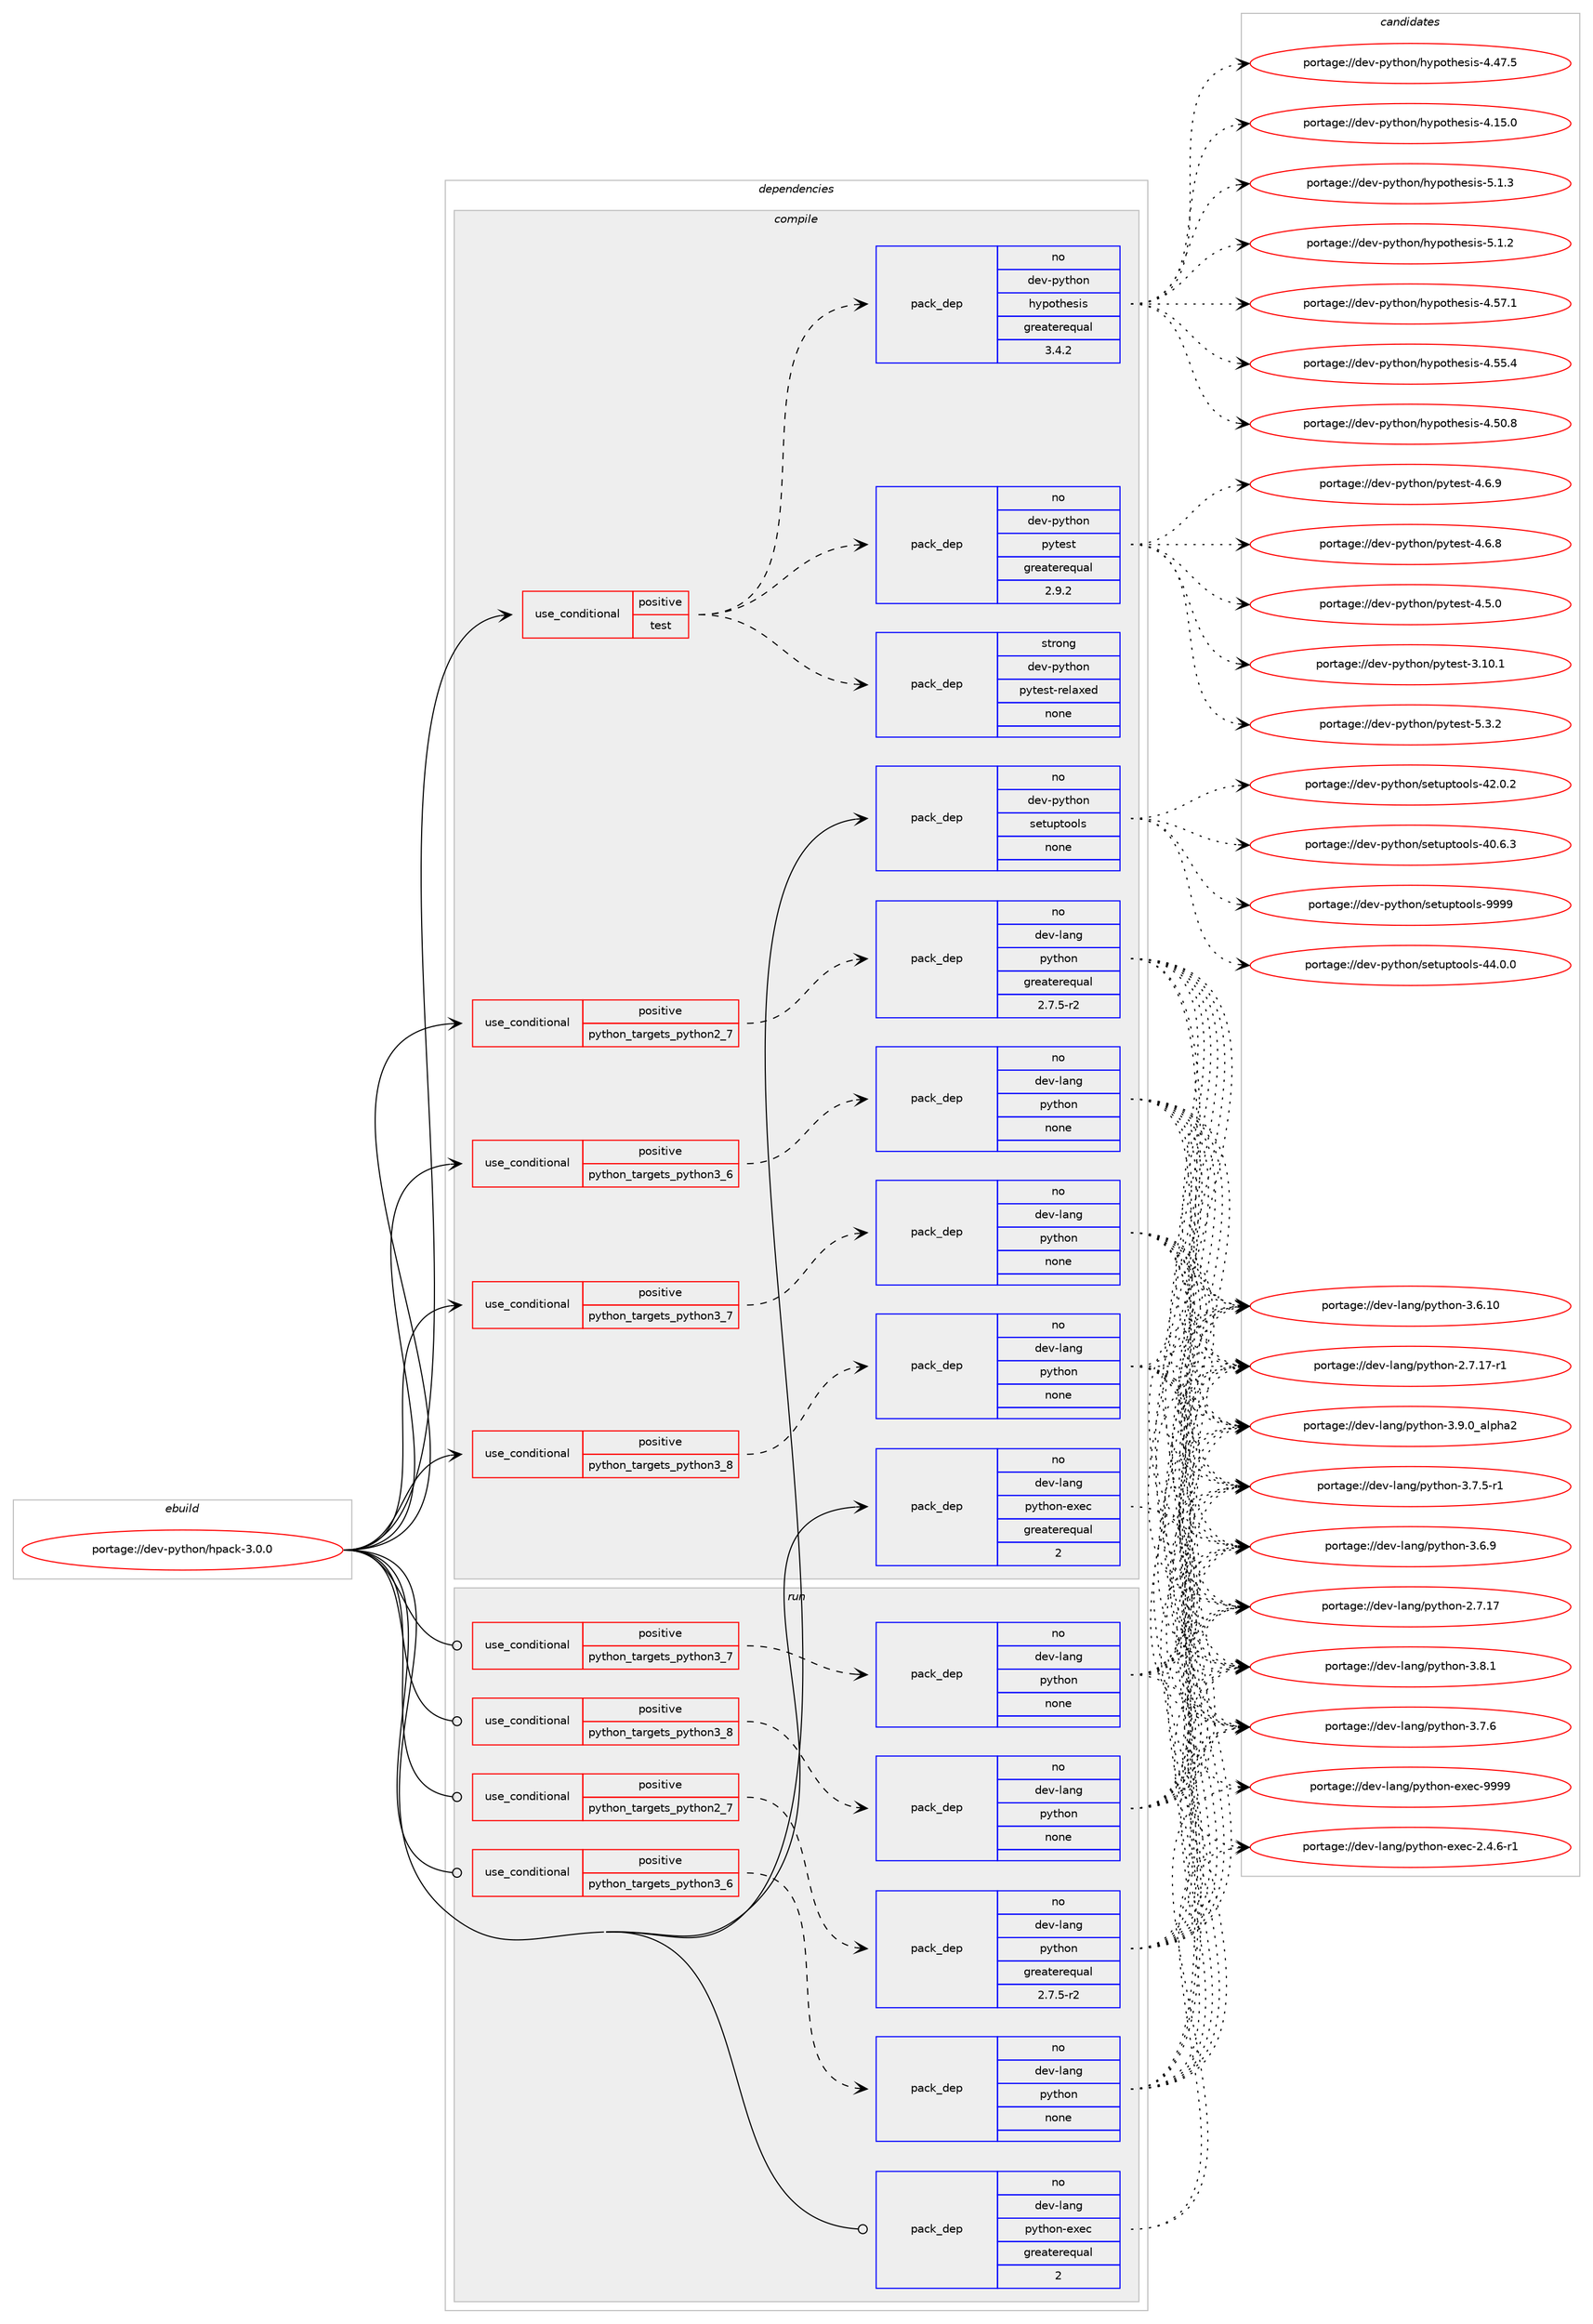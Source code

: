 digraph prolog {

# *************
# Graph options
# *************

newrank=true;
concentrate=true;
compound=true;
graph [rankdir=LR,fontname=Helvetica,fontsize=10,ranksep=1.5];#, ranksep=2.5, nodesep=0.2];
edge  [arrowhead=vee];
node  [fontname=Helvetica,fontsize=10];

# **********
# The ebuild
# **********

subgraph cluster_leftcol {
color=gray;
label=<<i>ebuild</i>>;
id [label="portage://dev-python/hpack-3.0.0", color=red, width=4, href="../dev-python/hpack-3.0.0.svg"];
}

# ****************
# The dependencies
# ****************

subgraph cluster_midcol {
color=gray;
label=<<i>dependencies</i>>;
subgraph cluster_compile {
fillcolor="#eeeeee";
style=filled;
label=<<i>compile</i>>;
subgraph cond114905 {
dependency456910 [label=<<TABLE BORDER="0" CELLBORDER="1" CELLSPACING="0" CELLPADDING="4"><TR><TD ROWSPAN="3" CELLPADDING="10">use_conditional</TD></TR><TR><TD>positive</TD></TR><TR><TD>python_targets_python2_7</TD></TR></TABLE>>, shape=none, color=red];
subgraph pack337022 {
dependency456911 [label=<<TABLE BORDER="0" CELLBORDER="1" CELLSPACING="0" CELLPADDING="4" WIDTH="220"><TR><TD ROWSPAN="6" CELLPADDING="30">pack_dep</TD></TR><TR><TD WIDTH="110">no</TD></TR><TR><TD>dev-lang</TD></TR><TR><TD>python</TD></TR><TR><TD>greaterequal</TD></TR><TR><TD>2.7.5-r2</TD></TR></TABLE>>, shape=none, color=blue];
}
dependency456910:e -> dependency456911:w [weight=20,style="dashed",arrowhead="vee"];
}
id:e -> dependency456910:w [weight=20,style="solid",arrowhead="vee"];
subgraph cond114906 {
dependency456912 [label=<<TABLE BORDER="0" CELLBORDER="1" CELLSPACING="0" CELLPADDING="4"><TR><TD ROWSPAN="3" CELLPADDING="10">use_conditional</TD></TR><TR><TD>positive</TD></TR><TR><TD>python_targets_python3_6</TD></TR></TABLE>>, shape=none, color=red];
subgraph pack337023 {
dependency456913 [label=<<TABLE BORDER="0" CELLBORDER="1" CELLSPACING="0" CELLPADDING="4" WIDTH="220"><TR><TD ROWSPAN="6" CELLPADDING="30">pack_dep</TD></TR><TR><TD WIDTH="110">no</TD></TR><TR><TD>dev-lang</TD></TR><TR><TD>python</TD></TR><TR><TD>none</TD></TR><TR><TD></TD></TR></TABLE>>, shape=none, color=blue];
}
dependency456912:e -> dependency456913:w [weight=20,style="dashed",arrowhead="vee"];
}
id:e -> dependency456912:w [weight=20,style="solid",arrowhead="vee"];
subgraph cond114907 {
dependency456914 [label=<<TABLE BORDER="0" CELLBORDER="1" CELLSPACING="0" CELLPADDING="4"><TR><TD ROWSPAN="3" CELLPADDING="10">use_conditional</TD></TR><TR><TD>positive</TD></TR><TR><TD>python_targets_python3_7</TD></TR></TABLE>>, shape=none, color=red];
subgraph pack337024 {
dependency456915 [label=<<TABLE BORDER="0" CELLBORDER="1" CELLSPACING="0" CELLPADDING="4" WIDTH="220"><TR><TD ROWSPAN="6" CELLPADDING="30">pack_dep</TD></TR><TR><TD WIDTH="110">no</TD></TR><TR><TD>dev-lang</TD></TR><TR><TD>python</TD></TR><TR><TD>none</TD></TR><TR><TD></TD></TR></TABLE>>, shape=none, color=blue];
}
dependency456914:e -> dependency456915:w [weight=20,style="dashed",arrowhead="vee"];
}
id:e -> dependency456914:w [weight=20,style="solid",arrowhead="vee"];
subgraph cond114908 {
dependency456916 [label=<<TABLE BORDER="0" CELLBORDER="1" CELLSPACING="0" CELLPADDING="4"><TR><TD ROWSPAN="3" CELLPADDING="10">use_conditional</TD></TR><TR><TD>positive</TD></TR><TR><TD>python_targets_python3_8</TD></TR></TABLE>>, shape=none, color=red];
subgraph pack337025 {
dependency456917 [label=<<TABLE BORDER="0" CELLBORDER="1" CELLSPACING="0" CELLPADDING="4" WIDTH="220"><TR><TD ROWSPAN="6" CELLPADDING="30">pack_dep</TD></TR><TR><TD WIDTH="110">no</TD></TR><TR><TD>dev-lang</TD></TR><TR><TD>python</TD></TR><TR><TD>none</TD></TR><TR><TD></TD></TR></TABLE>>, shape=none, color=blue];
}
dependency456916:e -> dependency456917:w [weight=20,style="dashed",arrowhead="vee"];
}
id:e -> dependency456916:w [weight=20,style="solid",arrowhead="vee"];
subgraph cond114909 {
dependency456918 [label=<<TABLE BORDER="0" CELLBORDER="1" CELLSPACING="0" CELLPADDING="4"><TR><TD ROWSPAN="3" CELLPADDING="10">use_conditional</TD></TR><TR><TD>positive</TD></TR><TR><TD>test</TD></TR></TABLE>>, shape=none, color=red];
subgraph pack337026 {
dependency456919 [label=<<TABLE BORDER="0" CELLBORDER="1" CELLSPACING="0" CELLPADDING="4" WIDTH="220"><TR><TD ROWSPAN="6" CELLPADDING="30">pack_dep</TD></TR><TR><TD WIDTH="110">no</TD></TR><TR><TD>dev-python</TD></TR><TR><TD>pytest</TD></TR><TR><TD>greaterequal</TD></TR><TR><TD>2.9.2</TD></TR></TABLE>>, shape=none, color=blue];
}
dependency456918:e -> dependency456919:w [weight=20,style="dashed",arrowhead="vee"];
subgraph pack337027 {
dependency456920 [label=<<TABLE BORDER="0" CELLBORDER="1" CELLSPACING="0" CELLPADDING="4" WIDTH="220"><TR><TD ROWSPAN="6" CELLPADDING="30">pack_dep</TD></TR><TR><TD WIDTH="110">no</TD></TR><TR><TD>dev-python</TD></TR><TR><TD>hypothesis</TD></TR><TR><TD>greaterequal</TD></TR><TR><TD>3.4.2</TD></TR></TABLE>>, shape=none, color=blue];
}
dependency456918:e -> dependency456920:w [weight=20,style="dashed",arrowhead="vee"];
subgraph pack337028 {
dependency456921 [label=<<TABLE BORDER="0" CELLBORDER="1" CELLSPACING="0" CELLPADDING="4" WIDTH="220"><TR><TD ROWSPAN="6" CELLPADDING="30">pack_dep</TD></TR><TR><TD WIDTH="110">strong</TD></TR><TR><TD>dev-python</TD></TR><TR><TD>pytest-relaxed</TD></TR><TR><TD>none</TD></TR><TR><TD></TD></TR></TABLE>>, shape=none, color=blue];
}
dependency456918:e -> dependency456921:w [weight=20,style="dashed",arrowhead="vee"];
}
id:e -> dependency456918:w [weight=20,style="solid",arrowhead="vee"];
subgraph pack337029 {
dependency456922 [label=<<TABLE BORDER="0" CELLBORDER="1" CELLSPACING="0" CELLPADDING="4" WIDTH="220"><TR><TD ROWSPAN="6" CELLPADDING="30">pack_dep</TD></TR><TR><TD WIDTH="110">no</TD></TR><TR><TD>dev-lang</TD></TR><TR><TD>python-exec</TD></TR><TR><TD>greaterequal</TD></TR><TR><TD>2</TD></TR></TABLE>>, shape=none, color=blue];
}
id:e -> dependency456922:w [weight=20,style="solid",arrowhead="vee"];
subgraph pack337030 {
dependency456923 [label=<<TABLE BORDER="0" CELLBORDER="1" CELLSPACING="0" CELLPADDING="4" WIDTH="220"><TR><TD ROWSPAN="6" CELLPADDING="30">pack_dep</TD></TR><TR><TD WIDTH="110">no</TD></TR><TR><TD>dev-python</TD></TR><TR><TD>setuptools</TD></TR><TR><TD>none</TD></TR><TR><TD></TD></TR></TABLE>>, shape=none, color=blue];
}
id:e -> dependency456923:w [weight=20,style="solid",arrowhead="vee"];
}
subgraph cluster_compileandrun {
fillcolor="#eeeeee";
style=filled;
label=<<i>compile and run</i>>;
}
subgraph cluster_run {
fillcolor="#eeeeee";
style=filled;
label=<<i>run</i>>;
subgraph cond114910 {
dependency456924 [label=<<TABLE BORDER="0" CELLBORDER="1" CELLSPACING="0" CELLPADDING="4"><TR><TD ROWSPAN="3" CELLPADDING="10">use_conditional</TD></TR><TR><TD>positive</TD></TR><TR><TD>python_targets_python2_7</TD></TR></TABLE>>, shape=none, color=red];
subgraph pack337031 {
dependency456925 [label=<<TABLE BORDER="0" CELLBORDER="1" CELLSPACING="0" CELLPADDING="4" WIDTH="220"><TR><TD ROWSPAN="6" CELLPADDING="30">pack_dep</TD></TR><TR><TD WIDTH="110">no</TD></TR><TR><TD>dev-lang</TD></TR><TR><TD>python</TD></TR><TR><TD>greaterequal</TD></TR><TR><TD>2.7.5-r2</TD></TR></TABLE>>, shape=none, color=blue];
}
dependency456924:e -> dependency456925:w [weight=20,style="dashed",arrowhead="vee"];
}
id:e -> dependency456924:w [weight=20,style="solid",arrowhead="odot"];
subgraph cond114911 {
dependency456926 [label=<<TABLE BORDER="0" CELLBORDER="1" CELLSPACING="0" CELLPADDING="4"><TR><TD ROWSPAN="3" CELLPADDING="10">use_conditional</TD></TR><TR><TD>positive</TD></TR><TR><TD>python_targets_python3_6</TD></TR></TABLE>>, shape=none, color=red];
subgraph pack337032 {
dependency456927 [label=<<TABLE BORDER="0" CELLBORDER="1" CELLSPACING="0" CELLPADDING="4" WIDTH="220"><TR><TD ROWSPAN="6" CELLPADDING="30">pack_dep</TD></TR><TR><TD WIDTH="110">no</TD></TR><TR><TD>dev-lang</TD></TR><TR><TD>python</TD></TR><TR><TD>none</TD></TR><TR><TD></TD></TR></TABLE>>, shape=none, color=blue];
}
dependency456926:e -> dependency456927:w [weight=20,style="dashed",arrowhead="vee"];
}
id:e -> dependency456926:w [weight=20,style="solid",arrowhead="odot"];
subgraph cond114912 {
dependency456928 [label=<<TABLE BORDER="0" CELLBORDER="1" CELLSPACING="0" CELLPADDING="4"><TR><TD ROWSPAN="3" CELLPADDING="10">use_conditional</TD></TR><TR><TD>positive</TD></TR><TR><TD>python_targets_python3_7</TD></TR></TABLE>>, shape=none, color=red];
subgraph pack337033 {
dependency456929 [label=<<TABLE BORDER="0" CELLBORDER="1" CELLSPACING="0" CELLPADDING="4" WIDTH="220"><TR><TD ROWSPAN="6" CELLPADDING="30">pack_dep</TD></TR><TR><TD WIDTH="110">no</TD></TR><TR><TD>dev-lang</TD></TR><TR><TD>python</TD></TR><TR><TD>none</TD></TR><TR><TD></TD></TR></TABLE>>, shape=none, color=blue];
}
dependency456928:e -> dependency456929:w [weight=20,style="dashed",arrowhead="vee"];
}
id:e -> dependency456928:w [weight=20,style="solid",arrowhead="odot"];
subgraph cond114913 {
dependency456930 [label=<<TABLE BORDER="0" CELLBORDER="1" CELLSPACING="0" CELLPADDING="4"><TR><TD ROWSPAN="3" CELLPADDING="10">use_conditional</TD></TR><TR><TD>positive</TD></TR><TR><TD>python_targets_python3_8</TD></TR></TABLE>>, shape=none, color=red];
subgraph pack337034 {
dependency456931 [label=<<TABLE BORDER="0" CELLBORDER="1" CELLSPACING="0" CELLPADDING="4" WIDTH="220"><TR><TD ROWSPAN="6" CELLPADDING="30">pack_dep</TD></TR><TR><TD WIDTH="110">no</TD></TR><TR><TD>dev-lang</TD></TR><TR><TD>python</TD></TR><TR><TD>none</TD></TR><TR><TD></TD></TR></TABLE>>, shape=none, color=blue];
}
dependency456930:e -> dependency456931:w [weight=20,style="dashed",arrowhead="vee"];
}
id:e -> dependency456930:w [weight=20,style="solid",arrowhead="odot"];
subgraph pack337035 {
dependency456932 [label=<<TABLE BORDER="0" CELLBORDER="1" CELLSPACING="0" CELLPADDING="4" WIDTH="220"><TR><TD ROWSPAN="6" CELLPADDING="30">pack_dep</TD></TR><TR><TD WIDTH="110">no</TD></TR><TR><TD>dev-lang</TD></TR><TR><TD>python-exec</TD></TR><TR><TD>greaterequal</TD></TR><TR><TD>2</TD></TR></TABLE>>, shape=none, color=blue];
}
id:e -> dependency456932:w [weight=20,style="solid",arrowhead="odot"];
}
}

# **************
# The candidates
# **************

subgraph cluster_choices {
rank=same;
color=gray;
label=<<i>candidates</i>>;

subgraph choice337022 {
color=black;
nodesep=1;
choice10010111845108971101034711212111610411111045514657464895971081121049750 [label="portage://dev-lang/python-3.9.0_alpha2", color=red, width=4,href="../dev-lang/python-3.9.0_alpha2.svg"];
choice100101118451089711010347112121116104111110455146564649 [label="portage://dev-lang/python-3.8.1", color=red, width=4,href="../dev-lang/python-3.8.1.svg"];
choice100101118451089711010347112121116104111110455146554654 [label="portage://dev-lang/python-3.7.6", color=red, width=4,href="../dev-lang/python-3.7.6.svg"];
choice1001011184510897110103471121211161041111104551465546534511449 [label="portage://dev-lang/python-3.7.5-r1", color=red, width=4,href="../dev-lang/python-3.7.5-r1.svg"];
choice100101118451089711010347112121116104111110455146544657 [label="portage://dev-lang/python-3.6.9", color=red, width=4,href="../dev-lang/python-3.6.9.svg"];
choice10010111845108971101034711212111610411111045514654464948 [label="portage://dev-lang/python-3.6.10", color=red, width=4,href="../dev-lang/python-3.6.10.svg"];
choice100101118451089711010347112121116104111110455046554649554511449 [label="portage://dev-lang/python-2.7.17-r1", color=red, width=4,href="../dev-lang/python-2.7.17-r1.svg"];
choice10010111845108971101034711212111610411111045504655464955 [label="portage://dev-lang/python-2.7.17", color=red, width=4,href="../dev-lang/python-2.7.17.svg"];
dependency456911:e -> choice10010111845108971101034711212111610411111045514657464895971081121049750:w [style=dotted,weight="100"];
dependency456911:e -> choice100101118451089711010347112121116104111110455146564649:w [style=dotted,weight="100"];
dependency456911:e -> choice100101118451089711010347112121116104111110455146554654:w [style=dotted,weight="100"];
dependency456911:e -> choice1001011184510897110103471121211161041111104551465546534511449:w [style=dotted,weight="100"];
dependency456911:e -> choice100101118451089711010347112121116104111110455146544657:w [style=dotted,weight="100"];
dependency456911:e -> choice10010111845108971101034711212111610411111045514654464948:w [style=dotted,weight="100"];
dependency456911:e -> choice100101118451089711010347112121116104111110455046554649554511449:w [style=dotted,weight="100"];
dependency456911:e -> choice10010111845108971101034711212111610411111045504655464955:w [style=dotted,weight="100"];
}
subgraph choice337023 {
color=black;
nodesep=1;
choice10010111845108971101034711212111610411111045514657464895971081121049750 [label="portage://dev-lang/python-3.9.0_alpha2", color=red, width=4,href="../dev-lang/python-3.9.0_alpha2.svg"];
choice100101118451089711010347112121116104111110455146564649 [label="portage://dev-lang/python-3.8.1", color=red, width=4,href="../dev-lang/python-3.8.1.svg"];
choice100101118451089711010347112121116104111110455146554654 [label="portage://dev-lang/python-3.7.6", color=red, width=4,href="../dev-lang/python-3.7.6.svg"];
choice1001011184510897110103471121211161041111104551465546534511449 [label="portage://dev-lang/python-3.7.5-r1", color=red, width=4,href="../dev-lang/python-3.7.5-r1.svg"];
choice100101118451089711010347112121116104111110455146544657 [label="portage://dev-lang/python-3.6.9", color=red, width=4,href="../dev-lang/python-3.6.9.svg"];
choice10010111845108971101034711212111610411111045514654464948 [label="portage://dev-lang/python-3.6.10", color=red, width=4,href="../dev-lang/python-3.6.10.svg"];
choice100101118451089711010347112121116104111110455046554649554511449 [label="portage://dev-lang/python-2.7.17-r1", color=red, width=4,href="../dev-lang/python-2.7.17-r1.svg"];
choice10010111845108971101034711212111610411111045504655464955 [label="portage://dev-lang/python-2.7.17", color=red, width=4,href="../dev-lang/python-2.7.17.svg"];
dependency456913:e -> choice10010111845108971101034711212111610411111045514657464895971081121049750:w [style=dotted,weight="100"];
dependency456913:e -> choice100101118451089711010347112121116104111110455146564649:w [style=dotted,weight="100"];
dependency456913:e -> choice100101118451089711010347112121116104111110455146554654:w [style=dotted,weight="100"];
dependency456913:e -> choice1001011184510897110103471121211161041111104551465546534511449:w [style=dotted,weight="100"];
dependency456913:e -> choice100101118451089711010347112121116104111110455146544657:w [style=dotted,weight="100"];
dependency456913:e -> choice10010111845108971101034711212111610411111045514654464948:w [style=dotted,weight="100"];
dependency456913:e -> choice100101118451089711010347112121116104111110455046554649554511449:w [style=dotted,weight="100"];
dependency456913:e -> choice10010111845108971101034711212111610411111045504655464955:w [style=dotted,weight="100"];
}
subgraph choice337024 {
color=black;
nodesep=1;
choice10010111845108971101034711212111610411111045514657464895971081121049750 [label="portage://dev-lang/python-3.9.0_alpha2", color=red, width=4,href="../dev-lang/python-3.9.0_alpha2.svg"];
choice100101118451089711010347112121116104111110455146564649 [label="portage://dev-lang/python-3.8.1", color=red, width=4,href="../dev-lang/python-3.8.1.svg"];
choice100101118451089711010347112121116104111110455146554654 [label="portage://dev-lang/python-3.7.6", color=red, width=4,href="../dev-lang/python-3.7.6.svg"];
choice1001011184510897110103471121211161041111104551465546534511449 [label="portage://dev-lang/python-3.7.5-r1", color=red, width=4,href="../dev-lang/python-3.7.5-r1.svg"];
choice100101118451089711010347112121116104111110455146544657 [label="portage://dev-lang/python-3.6.9", color=red, width=4,href="../dev-lang/python-3.6.9.svg"];
choice10010111845108971101034711212111610411111045514654464948 [label="portage://dev-lang/python-3.6.10", color=red, width=4,href="../dev-lang/python-3.6.10.svg"];
choice100101118451089711010347112121116104111110455046554649554511449 [label="portage://dev-lang/python-2.7.17-r1", color=red, width=4,href="../dev-lang/python-2.7.17-r1.svg"];
choice10010111845108971101034711212111610411111045504655464955 [label="portage://dev-lang/python-2.7.17", color=red, width=4,href="../dev-lang/python-2.7.17.svg"];
dependency456915:e -> choice10010111845108971101034711212111610411111045514657464895971081121049750:w [style=dotted,weight="100"];
dependency456915:e -> choice100101118451089711010347112121116104111110455146564649:w [style=dotted,weight="100"];
dependency456915:e -> choice100101118451089711010347112121116104111110455146554654:w [style=dotted,weight="100"];
dependency456915:e -> choice1001011184510897110103471121211161041111104551465546534511449:w [style=dotted,weight="100"];
dependency456915:e -> choice100101118451089711010347112121116104111110455146544657:w [style=dotted,weight="100"];
dependency456915:e -> choice10010111845108971101034711212111610411111045514654464948:w [style=dotted,weight="100"];
dependency456915:e -> choice100101118451089711010347112121116104111110455046554649554511449:w [style=dotted,weight="100"];
dependency456915:e -> choice10010111845108971101034711212111610411111045504655464955:w [style=dotted,weight="100"];
}
subgraph choice337025 {
color=black;
nodesep=1;
choice10010111845108971101034711212111610411111045514657464895971081121049750 [label="portage://dev-lang/python-3.9.0_alpha2", color=red, width=4,href="../dev-lang/python-3.9.0_alpha2.svg"];
choice100101118451089711010347112121116104111110455146564649 [label="portage://dev-lang/python-3.8.1", color=red, width=4,href="../dev-lang/python-3.8.1.svg"];
choice100101118451089711010347112121116104111110455146554654 [label="portage://dev-lang/python-3.7.6", color=red, width=4,href="../dev-lang/python-3.7.6.svg"];
choice1001011184510897110103471121211161041111104551465546534511449 [label="portage://dev-lang/python-3.7.5-r1", color=red, width=4,href="../dev-lang/python-3.7.5-r1.svg"];
choice100101118451089711010347112121116104111110455146544657 [label="portage://dev-lang/python-3.6.9", color=red, width=4,href="../dev-lang/python-3.6.9.svg"];
choice10010111845108971101034711212111610411111045514654464948 [label="portage://dev-lang/python-3.6.10", color=red, width=4,href="../dev-lang/python-3.6.10.svg"];
choice100101118451089711010347112121116104111110455046554649554511449 [label="portage://dev-lang/python-2.7.17-r1", color=red, width=4,href="../dev-lang/python-2.7.17-r1.svg"];
choice10010111845108971101034711212111610411111045504655464955 [label="portage://dev-lang/python-2.7.17", color=red, width=4,href="../dev-lang/python-2.7.17.svg"];
dependency456917:e -> choice10010111845108971101034711212111610411111045514657464895971081121049750:w [style=dotted,weight="100"];
dependency456917:e -> choice100101118451089711010347112121116104111110455146564649:w [style=dotted,weight="100"];
dependency456917:e -> choice100101118451089711010347112121116104111110455146554654:w [style=dotted,weight="100"];
dependency456917:e -> choice1001011184510897110103471121211161041111104551465546534511449:w [style=dotted,weight="100"];
dependency456917:e -> choice100101118451089711010347112121116104111110455146544657:w [style=dotted,weight="100"];
dependency456917:e -> choice10010111845108971101034711212111610411111045514654464948:w [style=dotted,weight="100"];
dependency456917:e -> choice100101118451089711010347112121116104111110455046554649554511449:w [style=dotted,weight="100"];
dependency456917:e -> choice10010111845108971101034711212111610411111045504655464955:w [style=dotted,weight="100"];
}
subgraph choice337026 {
color=black;
nodesep=1;
choice1001011184511212111610411111047112121116101115116455346514650 [label="portage://dev-python/pytest-5.3.2", color=red, width=4,href="../dev-python/pytest-5.3.2.svg"];
choice1001011184511212111610411111047112121116101115116455246544657 [label="portage://dev-python/pytest-4.6.9", color=red, width=4,href="../dev-python/pytest-4.6.9.svg"];
choice1001011184511212111610411111047112121116101115116455246544656 [label="portage://dev-python/pytest-4.6.8", color=red, width=4,href="../dev-python/pytest-4.6.8.svg"];
choice1001011184511212111610411111047112121116101115116455246534648 [label="portage://dev-python/pytest-4.5.0", color=red, width=4,href="../dev-python/pytest-4.5.0.svg"];
choice100101118451121211161041111104711212111610111511645514649484649 [label="portage://dev-python/pytest-3.10.1", color=red, width=4,href="../dev-python/pytest-3.10.1.svg"];
dependency456919:e -> choice1001011184511212111610411111047112121116101115116455346514650:w [style=dotted,weight="100"];
dependency456919:e -> choice1001011184511212111610411111047112121116101115116455246544657:w [style=dotted,weight="100"];
dependency456919:e -> choice1001011184511212111610411111047112121116101115116455246544656:w [style=dotted,weight="100"];
dependency456919:e -> choice1001011184511212111610411111047112121116101115116455246534648:w [style=dotted,weight="100"];
dependency456919:e -> choice100101118451121211161041111104711212111610111511645514649484649:w [style=dotted,weight="100"];
}
subgraph choice337027 {
color=black;
nodesep=1;
choice1001011184511212111610411111047104121112111116104101115105115455346494651 [label="portage://dev-python/hypothesis-5.1.3", color=red, width=4,href="../dev-python/hypothesis-5.1.3.svg"];
choice1001011184511212111610411111047104121112111116104101115105115455346494650 [label="portage://dev-python/hypothesis-5.1.2", color=red, width=4,href="../dev-python/hypothesis-5.1.2.svg"];
choice100101118451121211161041111104710412111211111610410111510511545524653554649 [label="portage://dev-python/hypothesis-4.57.1", color=red, width=4,href="../dev-python/hypothesis-4.57.1.svg"];
choice100101118451121211161041111104710412111211111610410111510511545524653534652 [label="portage://dev-python/hypothesis-4.55.4", color=red, width=4,href="../dev-python/hypothesis-4.55.4.svg"];
choice100101118451121211161041111104710412111211111610410111510511545524653484656 [label="portage://dev-python/hypothesis-4.50.8", color=red, width=4,href="../dev-python/hypothesis-4.50.8.svg"];
choice100101118451121211161041111104710412111211111610410111510511545524652554653 [label="portage://dev-python/hypothesis-4.47.5", color=red, width=4,href="../dev-python/hypothesis-4.47.5.svg"];
choice100101118451121211161041111104710412111211111610410111510511545524649534648 [label="portage://dev-python/hypothesis-4.15.0", color=red, width=4,href="../dev-python/hypothesis-4.15.0.svg"];
dependency456920:e -> choice1001011184511212111610411111047104121112111116104101115105115455346494651:w [style=dotted,weight="100"];
dependency456920:e -> choice1001011184511212111610411111047104121112111116104101115105115455346494650:w [style=dotted,weight="100"];
dependency456920:e -> choice100101118451121211161041111104710412111211111610410111510511545524653554649:w [style=dotted,weight="100"];
dependency456920:e -> choice100101118451121211161041111104710412111211111610410111510511545524653534652:w [style=dotted,weight="100"];
dependency456920:e -> choice100101118451121211161041111104710412111211111610410111510511545524653484656:w [style=dotted,weight="100"];
dependency456920:e -> choice100101118451121211161041111104710412111211111610410111510511545524652554653:w [style=dotted,weight="100"];
dependency456920:e -> choice100101118451121211161041111104710412111211111610410111510511545524649534648:w [style=dotted,weight="100"];
}
subgraph choice337028 {
color=black;
nodesep=1;
}
subgraph choice337029 {
color=black;
nodesep=1;
choice10010111845108971101034711212111610411111045101120101994557575757 [label="portage://dev-lang/python-exec-9999", color=red, width=4,href="../dev-lang/python-exec-9999.svg"];
choice10010111845108971101034711212111610411111045101120101994550465246544511449 [label="portage://dev-lang/python-exec-2.4.6-r1", color=red, width=4,href="../dev-lang/python-exec-2.4.6-r1.svg"];
dependency456922:e -> choice10010111845108971101034711212111610411111045101120101994557575757:w [style=dotted,weight="100"];
dependency456922:e -> choice10010111845108971101034711212111610411111045101120101994550465246544511449:w [style=dotted,weight="100"];
}
subgraph choice337030 {
color=black;
nodesep=1;
choice10010111845112121116104111110471151011161171121161111111081154557575757 [label="portage://dev-python/setuptools-9999", color=red, width=4,href="../dev-python/setuptools-9999.svg"];
choice100101118451121211161041111104711510111611711211611111110811545525246484648 [label="portage://dev-python/setuptools-44.0.0", color=red, width=4,href="../dev-python/setuptools-44.0.0.svg"];
choice100101118451121211161041111104711510111611711211611111110811545525046484650 [label="portage://dev-python/setuptools-42.0.2", color=red, width=4,href="../dev-python/setuptools-42.0.2.svg"];
choice100101118451121211161041111104711510111611711211611111110811545524846544651 [label="portage://dev-python/setuptools-40.6.3", color=red, width=4,href="../dev-python/setuptools-40.6.3.svg"];
dependency456923:e -> choice10010111845112121116104111110471151011161171121161111111081154557575757:w [style=dotted,weight="100"];
dependency456923:e -> choice100101118451121211161041111104711510111611711211611111110811545525246484648:w [style=dotted,weight="100"];
dependency456923:e -> choice100101118451121211161041111104711510111611711211611111110811545525046484650:w [style=dotted,weight="100"];
dependency456923:e -> choice100101118451121211161041111104711510111611711211611111110811545524846544651:w [style=dotted,weight="100"];
}
subgraph choice337031 {
color=black;
nodesep=1;
choice10010111845108971101034711212111610411111045514657464895971081121049750 [label="portage://dev-lang/python-3.9.0_alpha2", color=red, width=4,href="../dev-lang/python-3.9.0_alpha2.svg"];
choice100101118451089711010347112121116104111110455146564649 [label="portage://dev-lang/python-3.8.1", color=red, width=4,href="../dev-lang/python-3.8.1.svg"];
choice100101118451089711010347112121116104111110455146554654 [label="portage://dev-lang/python-3.7.6", color=red, width=4,href="../dev-lang/python-3.7.6.svg"];
choice1001011184510897110103471121211161041111104551465546534511449 [label="portage://dev-lang/python-3.7.5-r1", color=red, width=4,href="../dev-lang/python-3.7.5-r1.svg"];
choice100101118451089711010347112121116104111110455146544657 [label="portage://dev-lang/python-3.6.9", color=red, width=4,href="../dev-lang/python-3.6.9.svg"];
choice10010111845108971101034711212111610411111045514654464948 [label="portage://dev-lang/python-3.6.10", color=red, width=4,href="../dev-lang/python-3.6.10.svg"];
choice100101118451089711010347112121116104111110455046554649554511449 [label="portage://dev-lang/python-2.7.17-r1", color=red, width=4,href="../dev-lang/python-2.7.17-r1.svg"];
choice10010111845108971101034711212111610411111045504655464955 [label="portage://dev-lang/python-2.7.17", color=red, width=4,href="../dev-lang/python-2.7.17.svg"];
dependency456925:e -> choice10010111845108971101034711212111610411111045514657464895971081121049750:w [style=dotted,weight="100"];
dependency456925:e -> choice100101118451089711010347112121116104111110455146564649:w [style=dotted,weight="100"];
dependency456925:e -> choice100101118451089711010347112121116104111110455146554654:w [style=dotted,weight="100"];
dependency456925:e -> choice1001011184510897110103471121211161041111104551465546534511449:w [style=dotted,weight="100"];
dependency456925:e -> choice100101118451089711010347112121116104111110455146544657:w [style=dotted,weight="100"];
dependency456925:e -> choice10010111845108971101034711212111610411111045514654464948:w [style=dotted,weight="100"];
dependency456925:e -> choice100101118451089711010347112121116104111110455046554649554511449:w [style=dotted,weight="100"];
dependency456925:e -> choice10010111845108971101034711212111610411111045504655464955:w [style=dotted,weight="100"];
}
subgraph choice337032 {
color=black;
nodesep=1;
choice10010111845108971101034711212111610411111045514657464895971081121049750 [label="portage://dev-lang/python-3.9.0_alpha2", color=red, width=4,href="../dev-lang/python-3.9.0_alpha2.svg"];
choice100101118451089711010347112121116104111110455146564649 [label="portage://dev-lang/python-3.8.1", color=red, width=4,href="../dev-lang/python-3.8.1.svg"];
choice100101118451089711010347112121116104111110455146554654 [label="portage://dev-lang/python-3.7.6", color=red, width=4,href="../dev-lang/python-3.7.6.svg"];
choice1001011184510897110103471121211161041111104551465546534511449 [label="portage://dev-lang/python-3.7.5-r1", color=red, width=4,href="../dev-lang/python-3.7.5-r1.svg"];
choice100101118451089711010347112121116104111110455146544657 [label="portage://dev-lang/python-3.6.9", color=red, width=4,href="../dev-lang/python-3.6.9.svg"];
choice10010111845108971101034711212111610411111045514654464948 [label="portage://dev-lang/python-3.6.10", color=red, width=4,href="../dev-lang/python-3.6.10.svg"];
choice100101118451089711010347112121116104111110455046554649554511449 [label="portage://dev-lang/python-2.7.17-r1", color=red, width=4,href="../dev-lang/python-2.7.17-r1.svg"];
choice10010111845108971101034711212111610411111045504655464955 [label="portage://dev-lang/python-2.7.17", color=red, width=4,href="../dev-lang/python-2.7.17.svg"];
dependency456927:e -> choice10010111845108971101034711212111610411111045514657464895971081121049750:w [style=dotted,weight="100"];
dependency456927:e -> choice100101118451089711010347112121116104111110455146564649:w [style=dotted,weight="100"];
dependency456927:e -> choice100101118451089711010347112121116104111110455146554654:w [style=dotted,weight="100"];
dependency456927:e -> choice1001011184510897110103471121211161041111104551465546534511449:w [style=dotted,weight="100"];
dependency456927:e -> choice100101118451089711010347112121116104111110455146544657:w [style=dotted,weight="100"];
dependency456927:e -> choice10010111845108971101034711212111610411111045514654464948:w [style=dotted,weight="100"];
dependency456927:e -> choice100101118451089711010347112121116104111110455046554649554511449:w [style=dotted,weight="100"];
dependency456927:e -> choice10010111845108971101034711212111610411111045504655464955:w [style=dotted,weight="100"];
}
subgraph choice337033 {
color=black;
nodesep=1;
choice10010111845108971101034711212111610411111045514657464895971081121049750 [label="portage://dev-lang/python-3.9.0_alpha2", color=red, width=4,href="../dev-lang/python-3.9.0_alpha2.svg"];
choice100101118451089711010347112121116104111110455146564649 [label="portage://dev-lang/python-3.8.1", color=red, width=4,href="../dev-lang/python-3.8.1.svg"];
choice100101118451089711010347112121116104111110455146554654 [label="portage://dev-lang/python-3.7.6", color=red, width=4,href="../dev-lang/python-3.7.6.svg"];
choice1001011184510897110103471121211161041111104551465546534511449 [label="portage://dev-lang/python-3.7.5-r1", color=red, width=4,href="../dev-lang/python-3.7.5-r1.svg"];
choice100101118451089711010347112121116104111110455146544657 [label="portage://dev-lang/python-3.6.9", color=red, width=4,href="../dev-lang/python-3.6.9.svg"];
choice10010111845108971101034711212111610411111045514654464948 [label="portage://dev-lang/python-3.6.10", color=red, width=4,href="../dev-lang/python-3.6.10.svg"];
choice100101118451089711010347112121116104111110455046554649554511449 [label="portage://dev-lang/python-2.7.17-r1", color=red, width=4,href="../dev-lang/python-2.7.17-r1.svg"];
choice10010111845108971101034711212111610411111045504655464955 [label="portage://dev-lang/python-2.7.17", color=red, width=4,href="../dev-lang/python-2.7.17.svg"];
dependency456929:e -> choice10010111845108971101034711212111610411111045514657464895971081121049750:w [style=dotted,weight="100"];
dependency456929:e -> choice100101118451089711010347112121116104111110455146564649:w [style=dotted,weight="100"];
dependency456929:e -> choice100101118451089711010347112121116104111110455146554654:w [style=dotted,weight="100"];
dependency456929:e -> choice1001011184510897110103471121211161041111104551465546534511449:w [style=dotted,weight="100"];
dependency456929:e -> choice100101118451089711010347112121116104111110455146544657:w [style=dotted,weight="100"];
dependency456929:e -> choice10010111845108971101034711212111610411111045514654464948:w [style=dotted,weight="100"];
dependency456929:e -> choice100101118451089711010347112121116104111110455046554649554511449:w [style=dotted,weight="100"];
dependency456929:e -> choice10010111845108971101034711212111610411111045504655464955:w [style=dotted,weight="100"];
}
subgraph choice337034 {
color=black;
nodesep=1;
choice10010111845108971101034711212111610411111045514657464895971081121049750 [label="portage://dev-lang/python-3.9.0_alpha2", color=red, width=4,href="../dev-lang/python-3.9.0_alpha2.svg"];
choice100101118451089711010347112121116104111110455146564649 [label="portage://dev-lang/python-3.8.1", color=red, width=4,href="../dev-lang/python-3.8.1.svg"];
choice100101118451089711010347112121116104111110455146554654 [label="portage://dev-lang/python-3.7.6", color=red, width=4,href="../dev-lang/python-3.7.6.svg"];
choice1001011184510897110103471121211161041111104551465546534511449 [label="portage://dev-lang/python-3.7.5-r1", color=red, width=4,href="../dev-lang/python-3.7.5-r1.svg"];
choice100101118451089711010347112121116104111110455146544657 [label="portage://dev-lang/python-3.6.9", color=red, width=4,href="../dev-lang/python-3.6.9.svg"];
choice10010111845108971101034711212111610411111045514654464948 [label="portage://dev-lang/python-3.6.10", color=red, width=4,href="../dev-lang/python-3.6.10.svg"];
choice100101118451089711010347112121116104111110455046554649554511449 [label="portage://dev-lang/python-2.7.17-r1", color=red, width=4,href="../dev-lang/python-2.7.17-r1.svg"];
choice10010111845108971101034711212111610411111045504655464955 [label="portage://dev-lang/python-2.7.17", color=red, width=4,href="../dev-lang/python-2.7.17.svg"];
dependency456931:e -> choice10010111845108971101034711212111610411111045514657464895971081121049750:w [style=dotted,weight="100"];
dependency456931:e -> choice100101118451089711010347112121116104111110455146564649:w [style=dotted,weight="100"];
dependency456931:e -> choice100101118451089711010347112121116104111110455146554654:w [style=dotted,weight="100"];
dependency456931:e -> choice1001011184510897110103471121211161041111104551465546534511449:w [style=dotted,weight="100"];
dependency456931:e -> choice100101118451089711010347112121116104111110455146544657:w [style=dotted,weight="100"];
dependency456931:e -> choice10010111845108971101034711212111610411111045514654464948:w [style=dotted,weight="100"];
dependency456931:e -> choice100101118451089711010347112121116104111110455046554649554511449:w [style=dotted,weight="100"];
dependency456931:e -> choice10010111845108971101034711212111610411111045504655464955:w [style=dotted,weight="100"];
}
subgraph choice337035 {
color=black;
nodesep=1;
choice10010111845108971101034711212111610411111045101120101994557575757 [label="portage://dev-lang/python-exec-9999", color=red, width=4,href="../dev-lang/python-exec-9999.svg"];
choice10010111845108971101034711212111610411111045101120101994550465246544511449 [label="portage://dev-lang/python-exec-2.4.6-r1", color=red, width=4,href="../dev-lang/python-exec-2.4.6-r1.svg"];
dependency456932:e -> choice10010111845108971101034711212111610411111045101120101994557575757:w [style=dotted,weight="100"];
dependency456932:e -> choice10010111845108971101034711212111610411111045101120101994550465246544511449:w [style=dotted,weight="100"];
}
}

}
